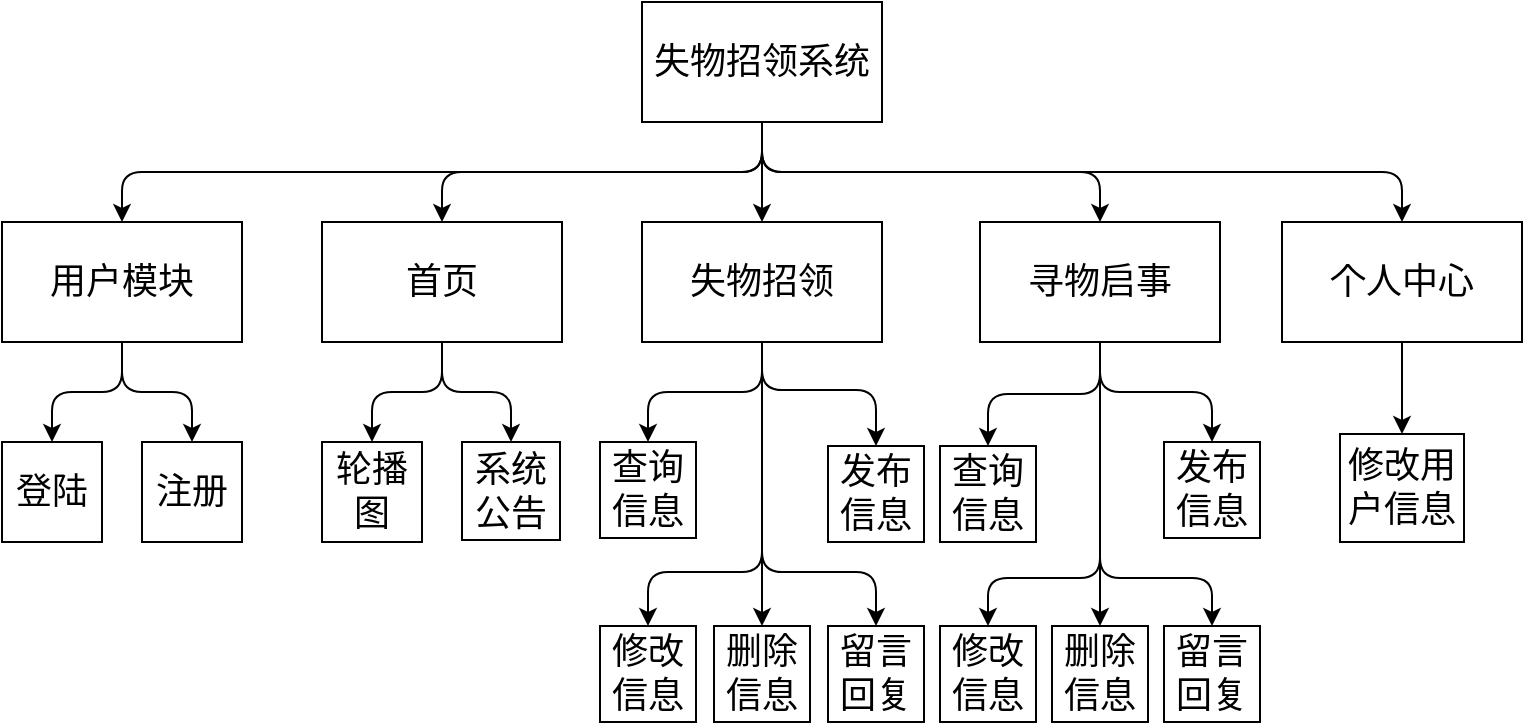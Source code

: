 <mxfile>
    <diagram id="dt_G9mKMVlyHYk0K3fQh" name="第 1 页">
        <mxGraphModel dx="1791" dy="1196" grid="0" gridSize="10" guides="1" tooltips="1" connect="1" arrows="1" fold="1" page="1" pageScale="1" pageWidth="827" pageHeight="1169" background="#ffffff" math="0" shadow="0">
            <root>
                <mxCell id="0"/>
                <mxCell id="1" parent="0"/>
                <mxCell id="28" style="edgeStyle=orthogonalEdgeStyle;html=1;exitX=0.5;exitY=1;exitDx=0;exitDy=0;entryX=0.5;entryY=0;entryDx=0;entryDy=0;elbow=vertical;fillColor=none;strokeColor=#000000;" parent="1" source="2" target="3" edge="1">
                    <mxGeometry relative="1" as="geometry"/>
                </mxCell>
                <mxCell id="30" style="edgeStyle=orthogonalEdgeStyle;html=1;exitX=0.5;exitY=1;exitDx=0;exitDy=0;entryX=0.5;entryY=0;entryDx=0;entryDy=0;elbow=vertical;fillColor=none;strokeColor=#000000;" parent="1" source="2" target="4" edge="1">
                    <mxGeometry relative="1" as="geometry"/>
                </mxCell>
                <mxCell id="31" style="edgeStyle=orthogonalEdgeStyle;html=1;exitX=0.5;exitY=1;exitDx=0;exitDy=0;entryX=0.5;entryY=0;entryDx=0;entryDy=0;elbow=vertical;fillColor=none;strokeColor=#000000;" parent="1" source="2" target="5" edge="1">
                    <mxGeometry relative="1" as="geometry"/>
                </mxCell>
                <mxCell id="32" style="edgeStyle=orthogonalEdgeStyle;html=1;exitX=0.5;exitY=1;exitDx=0;exitDy=0;elbow=vertical;fillColor=none;strokeColor=#000000;" parent="1" source="2" target="6" edge="1">
                    <mxGeometry relative="1" as="geometry"/>
                </mxCell>
                <mxCell id="33" style="edgeStyle=orthogonalEdgeStyle;html=1;exitX=0.5;exitY=1;exitDx=0;exitDy=0;entryX=0.5;entryY=0;entryDx=0;entryDy=0;elbow=vertical;fillColor=none;strokeColor=#000000;" parent="1" source="2" target="7" edge="1">
                    <mxGeometry relative="1" as="geometry"/>
                </mxCell>
                <mxCell id="34" style="edgeStyle=orthogonalEdgeStyle;html=1;exitX=0.5;exitY=1;exitDx=0;exitDy=0;entryX=0.5;entryY=0;entryDx=0;entryDy=0;elbow=vertical;fillColor=none;strokeColor=#000000;" parent="1" source="3" target="8" edge="1">
                    <mxGeometry relative="1" as="geometry"/>
                </mxCell>
                <mxCell id="35" style="edgeStyle=orthogonalEdgeStyle;html=1;exitX=0.5;exitY=1;exitDx=0;exitDy=0;entryX=0.5;entryY=0;entryDx=0;entryDy=0;elbow=vertical;fillColor=none;strokeColor=#000000;" parent="1" source="3" target="10" edge="1">
                    <mxGeometry relative="1" as="geometry"/>
                </mxCell>
                <mxCell id="3" value="&lt;font style=&quot;font-size: 18px;&quot; color=&quot;#000000&quot;&gt;用户模块&lt;/font&gt;" style="rounded=0;whiteSpace=wrap;html=1;fillColor=none;strokeColor=#000000;" parent="1" vertex="1">
                    <mxGeometry x="40" y="160" width="120" height="60" as="geometry"/>
                </mxCell>
                <mxCell id="36" style="edgeStyle=orthogonalEdgeStyle;html=1;exitX=0.5;exitY=1;exitDx=0;exitDy=0;entryX=0.5;entryY=0;entryDx=0;entryDy=0;elbow=vertical;fillColor=none;strokeColor=#000000;" parent="1" source="4" target="13" edge="1">
                    <mxGeometry relative="1" as="geometry"/>
                </mxCell>
                <mxCell id="37" style="edgeStyle=orthogonalEdgeStyle;html=1;exitX=0.5;exitY=1;exitDx=0;exitDy=0;entryX=0.5;entryY=0;entryDx=0;entryDy=0;elbow=vertical;fillColor=none;strokeColor=#000000;" parent="1" source="4" target="12" edge="1">
                    <mxGeometry relative="1" as="geometry"/>
                </mxCell>
                <mxCell id="4" value="&lt;font style=&quot;font-size: 18px;&quot; color=&quot;#000000&quot;&gt;首页&lt;/font&gt;" style="rounded=0;whiteSpace=wrap;html=1;fillColor=none;strokeColor=#000000;" parent="1" vertex="1">
                    <mxGeometry x="200" y="160" width="120" height="60" as="geometry"/>
                </mxCell>
                <mxCell id="80" style="edgeStyle=none;html=1;exitX=0.5;exitY=1;exitDx=0;exitDy=0;entryX=0.5;entryY=0;entryDx=0;entryDy=0;strokeColor=#000000;fontSize=18;" edge="1" parent="1" source="5" target="70">
                    <mxGeometry relative="1" as="geometry"/>
                </mxCell>
                <mxCell id="83" style="edgeStyle=orthogonalEdgeStyle;html=1;exitX=0.5;exitY=1;exitDx=0;exitDy=0;entryX=0.5;entryY=0;entryDx=0;entryDy=0;strokeColor=#000000;fontSize=18;" edge="1" parent="1" source="5" target="75">
                    <mxGeometry relative="1" as="geometry"/>
                </mxCell>
                <mxCell id="84" style="edgeStyle=orthogonalEdgeStyle;html=1;exitX=0.5;exitY=1;exitDx=0;exitDy=0;entryX=0.5;entryY=0;entryDx=0;entryDy=0;strokeColor=#000000;fontSize=18;" edge="1" parent="1" source="5" target="16">
                    <mxGeometry relative="1" as="geometry">
                        <Array as="points">
                            <mxPoint x="420" y="244"/>
                            <mxPoint x="477" y="244"/>
                        </Array>
                    </mxGeometry>
                </mxCell>
                <mxCell id="85" style="edgeStyle=orthogonalEdgeStyle;html=1;exitX=0.5;exitY=1;exitDx=0;exitDy=0;entryX=0.5;entryY=0;entryDx=0;entryDy=0;strokeColor=#000000;fontSize=18;" edge="1" parent="1" source="5" target="17">
                    <mxGeometry relative="1" as="geometry">
                        <Array as="points">
                            <mxPoint x="420" y="335"/>
                            <mxPoint x="363" y="335"/>
                        </Array>
                    </mxGeometry>
                </mxCell>
                <mxCell id="86" style="edgeStyle=orthogonalEdgeStyle;html=1;exitX=0.5;exitY=1;exitDx=0;exitDy=0;strokeColor=#000000;fontSize=18;" edge="1" parent="1" source="5" target="18">
                    <mxGeometry relative="1" as="geometry">
                        <Array as="points">
                            <mxPoint x="420" y="335"/>
                            <mxPoint x="477" y="335"/>
                        </Array>
                    </mxGeometry>
                </mxCell>
                <mxCell id="5" value="&lt;font style=&quot;font-size: 18px;&quot; color=&quot;#000000&quot;&gt;失物招领&lt;/font&gt;" style="rounded=0;whiteSpace=wrap;html=1;fillColor=none;strokeColor=#000000;" parent="1" vertex="1">
                    <mxGeometry x="360" y="160" width="120" height="60" as="geometry"/>
                </mxCell>
                <mxCell id="79" style="edgeStyle=none;html=1;exitX=0.5;exitY=1;exitDx=0;exitDy=0;strokeColor=#000000;fontSize=18;" edge="1" parent="1" source="6" target="73">
                    <mxGeometry relative="1" as="geometry"/>
                </mxCell>
                <mxCell id="87" style="edgeStyle=orthogonalEdgeStyle;html=1;exitX=0.5;exitY=1;exitDx=0;exitDy=0;entryX=0.5;entryY=0;entryDx=0;entryDy=0;strokeColor=#000000;fontSize=18;" edge="1" parent="1" source="6" target="65">
                    <mxGeometry relative="1" as="geometry"/>
                </mxCell>
                <mxCell id="88" style="edgeStyle=orthogonalEdgeStyle;html=1;exitX=0.5;exitY=1;exitDx=0;exitDy=0;strokeColor=#000000;fontSize=18;" edge="1" parent="1" source="6" target="66">
                    <mxGeometry relative="1" as="geometry"/>
                </mxCell>
                <mxCell id="89" style="edgeStyle=orthogonalEdgeStyle;html=1;exitX=0.5;exitY=1;exitDx=0;exitDy=0;strokeColor=#000000;fontSize=18;" edge="1" parent="1" source="6" target="67">
                    <mxGeometry relative="1" as="geometry">
                        <Array as="points">
                            <mxPoint x="589" y="338"/>
                            <mxPoint x="533" y="338"/>
                        </Array>
                    </mxGeometry>
                </mxCell>
                <mxCell id="90" style="edgeStyle=orthogonalEdgeStyle;html=1;exitX=0.5;exitY=1;exitDx=0;exitDy=0;entryX=0.5;entryY=0;entryDx=0;entryDy=0;strokeColor=#000000;fontSize=18;" edge="1" parent="1" source="6" target="68">
                    <mxGeometry relative="1" as="geometry">
                        <Array as="points">
                            <mxPoint x="589" y="338"/>
                            <mxPoint x="645" y="338"/>
                        </Array>
                    </mxGeometry>
                </mxCell>
                <mxCell id="6" value="&lt;font style=&quot;font-size: 18px;&quot; color=&quot;#000000&quot;&gt;寻物启事&lt;/font&gt;" style="rounded=0;whiteSpace=wrap;html=1;fillColor=none;strokeColor=#000000;" parent="1" vertex="1">
                    <mxGeometry x="529" y="160" width="120" height="60" as="geometry"/>
                </mxCell>
                <mxCell id="69" style="edgeStyle=orthogonalEdgeStyle;html=1;exitX=0.5;exitY=1;exitDx=0;exitDy=0;entryX=0.5;entryY=0;entryDx=0;entryDy=0;elbow=vertical;fillColor=none;strokeColor=#000000;" parent="1" source="7" target="23" edge="1">
                    <mxGeometry relative="1" as="geometry"/>
                </mxCell>
                <mxCell id="7" value="&lt;font style=&quot;font-size: 18px;&quot; color=&quot;#000000&quot;&gt;个人中心&lt;/font&gt;" style="rounded=0;whiteSpace=wrap;html=1;fillColor=none;strokeColor=#000000;" parent="1" vertex="1">
                    <mxGeometry x="680" y="160" width="120" height="60" as="geometry"/>
                </mxCell>
                <mxCell id="8" value="&lt;font style=&quot;font-size: 18px;&quot; color=&quot;#000000&quot;&gt;登陆&lt;/font&gt;" style="rounded=0;whiteSpace=wrap;html=1;fillColor=none;strokeColor=#000000;" parent="1" vertex="1">
                    <mxGeometry x="40" y="270" width="50" height="50" as="geometry"/>
                </mxCell>
                <mxCell id="10" value="&lt;font style=&quot;font-size: 18px;&quot; color=&quot;#000000&quot;&gt;注册&lt;/font&gt;" style="rounded=0;whiteSpace=wrap;html=1;fillColor=none;strokeColor=#000000;" parent="1" vertex="1">
                    <mxGeometry x="110" y="270" width="50" height="50" as="geometry"/>
                </mxCell>
                <mxCell id="12" value="&lt;font style=&quot;font-size: 18px;&quot; color=&quot;#000000&quot;&gt;系统公告&lt;/font&gt;" style="rounded=0;whiteSpace=wrap;html=1;fillColor=none;strokeColor=#000000;" parent="1" vertex="1">
                    <mxGeometry x="270" y="270" width="49" height="49" as="geometry"/>
                </mxCell>
                <mxCell id="13" value="&lt;font style=&quot;font-size: 18px;&quot; color=&quot;#000000&quot;&gt;轮播图&lt;/font&gt;" style="rounded=0;whiteSpace=wrap;html=1;fillColor=none;strokeColor=#000000;" parent="1" vertex="1">
                    <mxGeometry x="200" y="270" width="50" height="50" as="geometry"/>
                </mxCell>
                <mxCell id="16" value="&lt;font style=&quot;font-size: 18px;&quot; color=&quot;#000000&quot;&gt;发布&lt;br&gt;信息&lt;/font&gt;" style="rounded=0;whiteSpace=wrap;html=1;fillColor=none;strokeColor=#000000;" parent="1" vertex="1">
                    <mxGeometry x="453" y="272" width="48" height="48" as="geometry"/>
                </mxCell>
                <mxCell id="17" value="&lt;font style=&quot;font-size: 18px;&quot; color=&quot;#000000&quot;&gt;修改&lt;br&gt;信息&lt;/font&gt;" style="rounded=0;whiteSpace=wrap;html=1;fillColor=none;strokeColor=#000000;" parent="1" vertex="1">
                    <mxGeometry x="339" y="362" width="48" height="48" as="geometry"/>
                </mxCell>
                <mxCell id="18" value="&lt;font color=&quot;#000000&quot;&gt;&lt;font style=&quot;font-size: 18px;&quot;&gt;留言&lt;br&gt;回复&lt;/font&gt;&lt;br&gt;&lt;/font&gt;" style="rounded=0;whiteSpace=wrap;html=1;fillColor=none;strokeColor=#000000;" parent="1" vertex="1">
                    <mxGeometry x="453" y="362" width="48" height="48" as="geometry"/>
                </mxCell>
                <mxCell id="23" value="&lt;font style=&quot;font-size: 18px;&quot; color=&quot;#000000&quot;&gt;修改用户信息&lt;/font&gt;" style="rounded=0;whiteSpace=wrap;html=1;fillColor=none;strokeColor=#000000;" parent="1" vertex="1">
                    <mxGeometry x="709" y="266" width="62" height="54" as="geometry"/>
                </mxCell>
                <mxCell id="65" value="&lt;font style=&quot;font-size: 18px;&quot; color=&quot;#000000&quot;&gt;查询&lt;br&gt;信息&lt;/font&gt;" style="rounded=0;whiteSpace=wrap;html=1;fillColor=none;strokeColor=#000000;" parent="1" vertex="1">
                    <mxGeometry x="509" y="272" width="48" height="48" as="geometry"/>
                </mxCell>
                <mxCell id="66" value="&lt;font style=&quot;font-size: 18px;&quot; color=&quot;#000000&quot;&gt;发布&lt;br&gt;信息&lt;/font&gt;" style="rounded=0;whiteSpace=wrap;html=1;fillColor=none;strokeColor=#000000;" parent="1" vertex="1">
                    <mxGeometry x="621" y="270" width="48" height="48" as="geometry"/>
                </mxCell>
                <mxCell id="67" value="&lt;font style=&quot;font-size: 18px;&quot; color=&quot;#000000&quot;&gt;修改&lt;br&gt;信息&lt;/font&gt;" style="rounded=0;whiteSpace=wrap;html=1;fillColor=none;strokeColor=#000000;" parent="1" vertex="1">
                    <mxGeometry x="509" y="362" width="48" height="48" as="geometry"/>
                </mxCell>
                <mxCell id="68" value="&lt;font style=&quot;font-size: 18px;&quot; color=&quot;#000000&quot;&gt;留言&lt;br&gt;回复&lt;/font&gt;" style="rounded=0;whiteSpace=wrap;html=1;fillColor=none;strokeColor=#000000;" parent="1" vertex="1">
                    <mxGeometry x="621" y="362" width="48" height="48" as="geometry"/>
                </mxCell>
                <mxCell id="2" value="&lt;font style=&quot;font-size: 18px;&quot; color=&quot;#000000&quot;&gt;失物招领系统&lt;/font&gt;" style="rounded=0;whiteSpace=wrap;html=1;strokeColor=#000000;fillColor=none;" parent="1" vertex="1">
                    <mxGeometry x="360" y="50" width="120" height="60" as="geometry"/>
                </mxCell>
                <mxCell id="70" value="&lt;font style=&quot;font-size: 18px;&quot; color=&quot;#000000&quot;&gt;删除&lt;br&gt;信息&lt;/font&gt;" style="rounded=0;whiteSpace=wrap;html=1;fillColor=none;strokeColor=#000000;" vertex="1" parent="1">
                    <mxGeometry x="396" y="362" width="48" height="48" as="geometry"/>
                </mxCell>
                <mxCell id="73" value="&lt;font style=&quot;font-size: 18px;&quot; color=&quot;#000000&quot;&gt;删除&lt;br&gt;信息&lt;/font&gt;" style="rounded=0;whiteSpace=wrap;html=1;fillColor=none;strokeColor=#000000;" vertex="1" parent="1">
                    <mxGeometry x="565" y="362" width="48" height="48" as="geometry"/>
                </mxCell>
                <mxCell id="75" value="&lt;font style=&quot;font-size: 18px;&quot; color=&quot;#000000&quot;&gt;查询&lt;br&gt;信息&lt;/font&gt;" style="rounded=0;whiteSpace=wrap;html=1;fillColor=none;strokeColor=#000000;" vertex="1" parent="1">
                    <mxGeometry x="339" y="270" width="48" height="48" as="geometry"/>
                </mxCell>
            </root>
        </mxGraphModel>
    </diagram>
</mxfile>